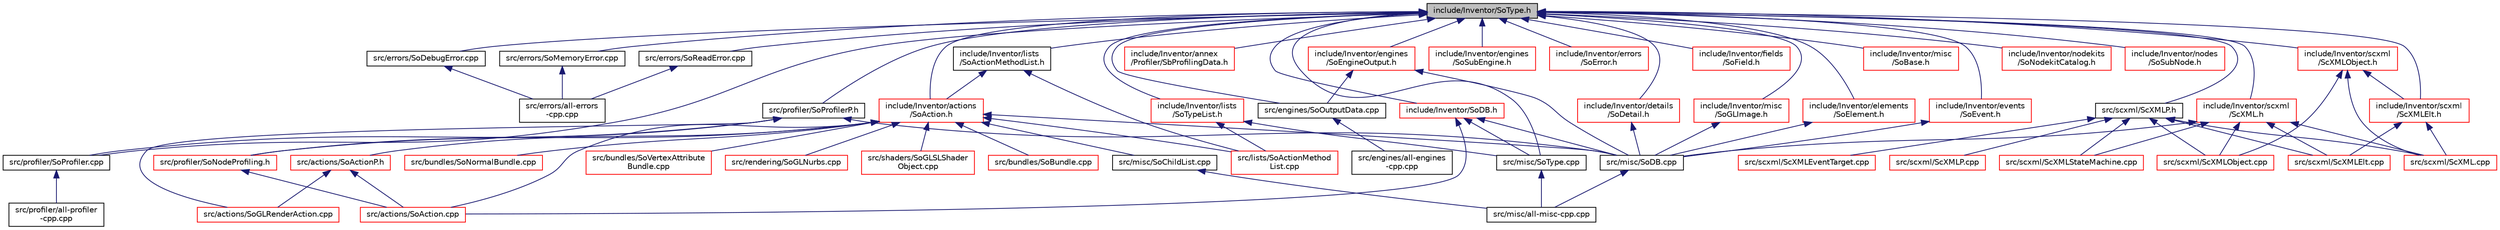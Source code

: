 digraph "include/Inventor/SoType.h"
{
 // LATEX_PDF_SIZE
  edge [fontname="Helvetica",fontsize="10",labelfontname="Helvetica",labelfontsize="10"];
  node [fontname="Helvetica",fontsize="10",shape=record];
  Node1 [label="include/Inventor/SoType.h",height=0.2,width=0.4,color="black", fillcolor="grey75", style="filled", fontcolor="black",tooltip=" "];
  Node1 -> Node2 [dir="back",color="midnightblue",fontsize="10",style="solid",fontname="Helvetica"];
  Node2 [label="src/engines/SoOutputData.cpp",height=0.2,width=0.4,color="black", fillcolor="white", style="filled",URL="$SoOutputData_8cpp.html",tooltip=" "];
  Node2 -> Node3 [dir="back",color="midnightblue",fontsize="10",style="solid",fontname="Helvetica"];
  Node3 [label="src/engines/all-engines\l-cpp.cpp",height=0.2,width=0.4,color="black", fillcolor="white", style="filled",URL="$all-engines-cpp_8cpp.html",tooltip=" "];
  Node1 -> Node4 [dir="back",color="midnightblue",fontsize="10",style="solid",fontname="Helvetica"];
  Node4 [label="src/errors/SoDebugError.cpp",height=0.2,width=0.4,color="black", fillcolor="white", style="filled",URL="$SoDebugError_8cpp.html",tooltip=" "];
  Node4 -> Node5 [dir="back",color="midnightblue",fontsize="10",style="solid",fontname="Helvetica"];
  Node5 [label="src/errors/all-errors\l-cpp.cpp",height=0.2,width=0.4,color="black", fillcolor="white", style="filled",URL="$all-errors-cpp_8cpp.html",tooltip=" "];
  Node1 -> Node6 [dir="back",color="midnightblue",fontsize="10",style="solid",fontname="Helvetica"];
  Node6 [label="src/errors/SoMemoryError.cpp",height=0.2,width=0.4,color="black", fillcolor="white", style="filled",URL="$SoMemoryError_8cpp.html",tooltip=" "];
  Node6 -> Node5 [dir="back",color="midnightblue",fontsize="10",style="solid",fontname="Helvetica"];
  Node1 -> Node7 [dir="back",color="midnightblue",fontsize="10",style="solid",fontname="Helvetica"];
  Node7 [label="src/errors/SoReadError.cpp",height=0.2,width=0.4,color="black", fillcolor="white", style="filled",URL="$SoReadError_8cpp.html",tooltip=" "];
  Node7 -> Node5 [dir="back",color="midnightblue",fontsize="10",style="solid",fontname="Helvetica"];
  Node1 -> Node8 [dir="back",color="midnightblue",fontsize="10",style="solid",fontname="Helvetica"];
  Node8 [label="src/misc/SoType.cpp",height=0.2,width=0.4,color="black", fillcolor="white", style="filled",URL="$SoType_8cpp.html",tooltip=" "];
  Node8 -> Node9 [dir="back",color="midnightblue",fontsize="10",style="solid",fontname="Helvetica"];
  Node9 [label="src/misc/all-misc-cpp.cpp",height=0.2,width=0.4,color="black", fillcolor="white", style="filled",URL="$all-misc-cpp_8cpp.html",tooltip=" "];
  Node1 -> Node10 [dir="back",color="midnightblue",fontsize="10",style="solid",fontname="Helvetica"];
  Node10 [label="src/profiler/SoProfiler.cpp",height=0.2,width=0.4,color="black", fillcolor="white", style="filled",URL="$SoProfiler_8cpp.html",tooltip=" "];
  Node10 -> Node11 [dir="back",color="midnightblue",fontsize="10",style="solid",fontname="Helvetica"];
  Node11 [label="src/profiler/all-profiler\l-cpp.cpp",height=0.2,width=0.4,color="black", fillcolor="white", style="filled",URL="$all-profiler-cpp_8cpp.html",tooltip=" "];
  Node1 -> Node12 [dir="back",color="midnightblue",fontsize="10",style="solid",fontname="Helvetica"];
  Node12 [label="src/profiler/SoProfilerP.h",height=0.2,width=0.4,color="black", fillcolor="white", style="filled",URL="$SoProfilerP_8h.html",tooltip=" "];
  Node12 -> Node13 [dir="back",color="midnightblue",fontsize="10",style="solid",fontname="Helvetica"];
  Node13 [label="src/actions/SoGLRenderAction.cpp",height=0.2,width=0.4,color="red", fillcolor="white", style="filled",URL="$SoGLRenderAction_8cpp.html",tooltip=" "];
  Node12 -> Node15 [dir="back",color="midnightblue",fontsize="10",style="solid",fontname="Helvetica"];
  Node15 [label="src/misc/SoDB.cpp",height=0.2,width=0.4,color="black", fillcolor="white", style="filled",URL="$SoDB_8cpp.html",tooltip=" "];
  Node15 -> Node9 [dir="back",color="midnightblue",fontsize="10",style="solid",fontname="Helvetica"];
  Node12 -> Node16 [dir="back",color="midnightblue",fontsize="10",style="solid",fontname="Helvetica"];
  Node16 [label="src/profiler/SoNodeProfiling.h",height=0.2,width=0.4,color="red", fillcolor="white", style="filled",URL="$SoNodeProfiling_8h.html",tooltip=" "];
  Node16 -> Node17 [dir="back",color="midnightblue",fontsize="10",style="solid",fontname="Helvetica"];
  Node17 [label="src/actions/SoAction.cpp",height=0.2,width=0.4,color="red", fillcolor="white", style="filled",URL="$SoAction_8cpp.html",tooltip=" "];
  Node12 -> Node10 [dir="back",color="midnightblue",fontsize="10",style="solid",fontname="Helvetica"];
  Node1 -> Node22 [dir="back",color="midnightblue",fontsize="10",style="solid",fontname="Helvetica"];
  Node22 [label="src/scxml/ScXMLP.h",height=0.2,width=0.4,color="black", fillcolor="white", style="filled",URL="$ScXMLP_8h.html",tooltip=" "];
  Node22 -> Node23 [dir="back",color="midnightblue",fontsize="10",style="solid",fontname="Helvetica"];
  Node23 [label="src/scxml/ScXML.cpp",height=0.2,width=0.4,color="red", fillcolor="white", style="filled",URL="$ScXML_8cpp.html",tooltip=" "];
  Node22 -> Node25 [dir="back",color="midnightblue",fontsize="10",style="solid",fontname="Helvetica"];
  Node25 [label="src/scxml/ScXMLElt.cpp",height=0.2,width=0.4,color="red", fillcolor="white", style="filled",URL="$ScXMLElt_8cpp.html",tooltip=" "];
  Node22 -> Node26 [dir="back",color="midnightblue",fontsize="10",style="solid",fontname="Helvetica"];
  Node26 [label="src/scxml/ScXMLEventTarget.cpp",height=0.2,width=0.4,color="red", fillcolor="white", style="filled",URL="$ScXMLEventTarget_8cpp.html",tooltip=" "];
  Node22 -> Node27 [dir="back",color="midnightblue",fontsize="10",style="solid",fontname="Helvetica"];
  Node27 [label="src/scxml/ScXMLObject.cpp",height=0.2,width=0.4,color="red", fillcolor="white", style="filled",URL="$ScXMLObject_8cpp.html",tooltip=" "];
  Node22 -> Node28 [dir="back",color="midnightblue",fontsize="10",style="solid",fontname="Helvetica"];
  Node28 [label="src/scxml/ScXMLP.cpp",height=0.2,width=0.4,color="red", fillcolor="white", style="filled",URL="$ScXMLP_8cpp.html",tooltip=" "];
  Node22 -> Node29 [dir="back",color="midnightblue",fontsize="10",style="solid",fontname="Helvetica"];
  Node29 [label="src/scxml/ScXMLStateMachine.cpp",height=0.2,width=0.4,color="red", fillcolor="white", style="filled",URL="$ScXMLStateMachine_8cpp.html",tooltip=" "];
  Node1 -> Node30 [dir="back",color="midnightblue",fontsize="10",style="solid",fontname="Helvetica"];
  Node30 [label="include/Inventor/actions\l/SoAction.h",height=0.2,width=0.4,color="red", fillcolor="white", style="filled",URL="$SoAction_8h.html",tooltip=" "];
  Node30 -> Node17 [dir="back",color="midnightblue",fontsize="10",style="solid",fontname="Helvetica"];
  Node30 -> Node31 [dir="back",color="midnightblue",fontsize="10",style="solid",fontname="Helvetica"];
  Node31 [label="src/actions/SoActionP.h",height=0.2,width=0.4,color="red", fillcolor="white", style="filled",URL="$SoActionP_8h.html",tooltip=" "];
  Node31 -> Node17 [dir="back",color="midnightblue",fontsize="10",style="solid",fontname="Helvetica"];
  Node31 -> Node13 [dir="back",color="midnightblue",fontsize="10",style="solid",fontname="Helvetica"];
  Node30 -> Node33 [dir="back",color="midnightblue",fontsize="10",style="solid",fontname="Helvetica"];
  Node33 [label="src/bundles/SoBundle.cpp",height=0.2,width=0.4,color="red", fillcolor="white", style="filled",URL="$SoBundle_8cpp.html",tooltip=" "];
  Node30 -> Node35 [dir="back",color="midnightblue",fontsize="10",style="solid",fontname="Helvetica"];
  Node35 [label="src/bundles/SoNormalBundle.cpp",height=0.2,width=0.4,color="red", fillcolor="white", style="filled",URL="$SoNormalBundle_8cpp.html",tooltip=" "];
  Node30 -> Node36 [dir="back",color="midnightblue",fontsize="10",style="solid",fontname="Helvetica"];
  Node36 [label="src/bundles/SoVertexAttribute\lBundle.cpp",height=0.2,width=0.4,color="red", fillcolor="white", style="filled",URL="$SoVertexAttributeBundle_8cpp.html",tooltip=" "];
  Node30 -> Node37 [dir="back",color="midnightblue",fontsize="10",style="solid",fontname="Helvetica"];
  Node37 [label="src/lists/SoActionMethod\lList.cpp",height=0.2,width=0.4,color="red", fillcolor="white", style="filled",URL="$SoActionMethodList_8cpp.html",tooltip=" "];
  Node30 -> Node39 [dir="back",color="midnightblue",fontsize="10",style="solid",fontname="Helvetica"];
  Node39 [label="src/misc/SoChildList.cpp",height=0.2,width=0.4,color="black", fillcolor="white", style="filled",URL="$SoChildList_8cpp.html",tooltip=" "];
  Node39 -> Node9 [dir="back",color="midnightblue",fontsize="10",style="solid",fontname="Helvetica"];
  Node30 -> Node15 [dir="back",color="midnightblue",fontsize="10",style="solid",fontname="Helvetica"];
  Node30 -> Node16 [dir="back",color="midnightblue",fontsize="10",style="solid",fontname="Helvetica"];
  Node30 -> Node40 [dir="back",color="midnightblue",fontsize="10",style="solid",fontname="Helvetica"];
  Node40 [label="src/rendering/SoGLNurbs.cpp",height=0.2,width=0.4,color="red", fillcolor="white", style="filled",URL="$SoGLNurbs_8cpp.html",tooltip=" "];
  Node30 -> Node42 [dir="back",color="midnightblue",fontsize="10",style="solid",fontname="Helvetica"];
  Node42 [label="src/shaders/SoGLSLShader\lObject.cpp",height=0.2,width=0.4,color="red", fillcolor="white", style="filled",URL="$SoGLSLShaderObject_8cpp.html",tooltip=" "];
  Node1 -> Node292 [dir="back",color="midnightblue",fontsize="10",style="solid",fontname="Helvetica"];
  Node292 [label="include/Inventor/annex\l/Profiler/SbProfilingData.h",height=0.2,width=0.4,color="red", fillcolor="white", style="filled",URL="$SbProfilingData_8h.html",tooltip=" "];
  Node1 -> Node296 [dir="back",color="midnightblue",fontsize="10",style="solid",fontname="Helvetica"];
  Node296 [label="include/Inventor/details\l/SoDetail.h",height=0.2,width=0.4,color="red", fillcolor="white", style="filled",URL="$SoDetail_8h.html",tooltip=" "];
  Node296 -> Node15 [dir="back",color="midnightblue",fontsize="10",style="solid",fontname="Helvetica"];
  Node1 -> Node320 [dir="back",color="midnightblue",fontsize="10",style="solid",fontname="Helvetica"];
  Node320 [label="include/Inventor/elements\l/SoElement.h",height=0.2,width=0.4,color="red", fillcolor="white", style="filled",URL="$SoElement_8h.html",tooltip=" "];
  Node320 -> Node15 [dir="back",color="midnightblue",fontsize="10",style="solid",fontname="Helvetica"];
  Node1 -> Node652 [dir="back",color="midnightblue",fontsize="10",style="solid",fontname="Helvetica"];
  Node652 [label="include/Inventor/engines\l/SoEngineOutput.h",height=0.2,width=0.4,color="red", fillcolor="white", style="filled",URL="$SoEngineOutput_8h.html",tooltip=" "];
  Node652 -> Node2 [dir="back",color="midnightblue",fontsize="10",style="solid",fontname="Helvetica"];
  Node652 -> Node15 [dir="back",color="midnightblue",fontsize="10",style="solid",fontname="Helvetica"];
  Node1 -> Node700 [dir="back",color="midnightblue",fontsize="10",style="solid",fontname="Helvetica"];
  Node700 [label="include/Inventor/engines\l/SoSubEngine.h",height=0.2,width=0.4,color="red", fillcolor="white", style="filled",URL="$SoSubEngine_8h.html",tooltip=" "];
  Node1 -> Node741 [dir="back",color="midnightblue",fontsize="10",style="solid",fontname="Helvetica"];
  Node741 [label="include/Inventor/errors\l/SoError.h",height=0.2,width=0.4,color="red", fillcolor="white", style="filled",URL="$SoError_8h.html",tooltip=" "];
  Node1 -> Node953 [dir="back",color="midnightblue",fontsize="10",style="solid",fontname="Helvetica"];
  Node953 [label="include/Inventor/events\l/SoEvent.h",height=0.2,width=0.4,color="red", fillcolor="white", style="filled",URL="$SoEvent_8h.html",tooltip=" "];
  Node953 -> Node15 [dir="back",color="midnightblue",fontsize="10",style="solid",fontname="Helvetica"];
  Node1 -> Node1265 [dir="back",color="midnightblue",fontsize="10",style="solid",fontname="Helvetica"];
  Node1265 [label="include/Inventor/fields\l/SoField.h",height=0.2,width=0.4,color="red", fillcolor="white", style="filled",URL="$SoField_8h.html",tooltip=" "];
  Node1 -> Node1379 [dir="back",color="midnightblue",fontsize="10",style="solid",fontname="Helvetica"];
  Node1379 [label="include/Inventor/lists\l/SoActionMethodList.h",height=0.2,width=0.4,color="black", fillcolor="white", style="filled",URL="$SoActionMethodList_8h.html",tooltip=" "];
  Node1379 -> Node37 [dir="back",color="midnightblue",fontsize="10",style="solid",fontname="Helvetica"];
  Node1379 -> Node30 [dir="back",color="midnightblue",fontsize="10",style="solid",fontname="Helvetica"];
  Node1 -> Node1380 [dir="back",color="midnightblue",fontsize="10",style="solid",fontname="Helvetica"];
  Node1380 [label="include/Inventor/lists\l/SoTypeList.h",height=0.2,width=0.4,color="red", fillcolor="white", style="filled",URL="$SoTypeList_8h.html",tooltip=" "];
  Node1380 -> Node37 [dir="back",color="midnightblue",fontsize="10",style="solid",fontname="Helvetica"];
  Node1380 -> Node8 [dir="back",color="midnightblue",fontsize="10",style="solid",fontname="Helvetica"];
  Node1 -> Node1414 [dir="back",color="midnightblue",fontsize="10",style="solid",fontname="Helvetica"];
  Node1414 [label="include/Inventor/misc\l/SoBase.h",height=0.2,width=0.4,color="red", fillcolor="white", style="filled",URL="$SoBase_8h.html",tooltip=" "];
  Node1 -> Node1054 [dir="back",color="midnightblue",fontsize="10",style="solid",fontname="Helvetica"];
  Node1054 [label="include/Inventor/misc\l/SoGLImage.h",height=0.2,width=0.4,color="red", fillcolor="white", style="filled",URL="$SoGLImage_8h.html",tooltip=" "];
  Node1054 -> Node15 [dir="back",color="midnightblue",fontsize="10",style="solid",fontname="Helvetica"];
  Node1 -> Node1432 [dir="back",color="midnightblue",fontsize="10",style="solid",fontname="Helvetica"];
  Node1432 [label="include/Inventor/nodekits\l/SoNodekitCatalog.h",height=0.2,width=0.4,color="red", fillcolor="white", style="filled",URL="$SoNodekitCatalog_8h.html",tooltip=" "];
  Node1 -> Node1391 [dir="back",color="midnightblue",fontsize="10",style="solid",fontname="Helvetica"];
  Node1391 [label="include/Inventor/nodes\l/SoSubNode.h",height=0.2,width=0.4,color="red", fillcolor="white", style="filled",URL="$SoSubNode_8h.html",tooltip=" "];
  Node1 -> Node1433 [dir="back",color="midnightblue",fontsize="10",style="solid",fontname="Helvetica"];
  Node1433 [label="include/Inventor/scxml\l/ScXML.h",height=0.2,width=0.4,color="red", fillcolor="white", style="filled",URL="$ScXML_8h.html",tooltip=" "];
  Node1433 -> Node15 [dir="back",color="midnightblue",fontsize="10",style="solid",fontname="Helvetica"];
  Node1433 -> Node23 [dir="back",color="midnightblue",fontsize="10",style="solid",fontname="Helvetica"];
  Node1433 -> Node25 [dir="back",color="midnightblue",fontsize="10",style="solid",fontname="Helvetica"];
  Node1433 -> Node27 [dir="back",color="midnightblue",fontsize="10",style="solid",fontname="Helvetica"];
  Node1433 -> Node29 [dir="back",color="midnightblue",fontsize="10",style="solid",fontname="Helvetica"];
  Node1 -> Node1435 [dir="back",color="midnightblue",fontsize="10",style="solid",fontname="Helvetica"];
  Node1435 [label="include/Inventor/scxml\l/ScXMLElt.h",height=0.2,width=0.4,color="red", fillcolor="white", style="filled",URL="$ScXMLElt_8h.html",tooltip=" "];
  Node1435 -> Node23 [dir="back",color="midnightblue",fontsize="10",style="solid",fontname="Helvetica"];
  Node1435 -> Node25 [dir="back",color="midnightblue",fontsize="10",style="solid",fontname="Helvetica"];
  Node1 -> Node1463 [dir="back",color="midnightblue",fontsize="10",style="solid",fontname="Helvetica"];
  Node1463 [label="include/Inventor/scxml\l/ScXMLObject.h",height=0.2,width=0.4,color="red", fillcolor="white", style="filled",URL="$ScXMLObject_8h.html",tooltip=" "];
  Node1463 -> Node23 [dir="back",color="midnightblue",fontsize="10",style="solid",fontname="Helvetica"];
  Node1463 -> Node27 [dir="back",color="midnightblue",fontsize="10",style="solid",fontname="Helvetica"];
  Node1463 -> Node1435 [dir="back",color="midnightblue",fontsize="10",style="solid",fontname="Helvetica"];
  Node1 -> Node1495 [dir="back",color="midnightblue",fontsize="10",style="solid",fontname="Helvetica"];
  Node1495 [label="include/Inventor/SoDB.h",height=0.2,width=0.4,color="red", fillcolor="white", style="filled",URL="$SoDB_8h.html",tooltip=" "];
  Node1495 -> Node17 [dir="back",color="midnightblue",fontsize="10",style="solid",fontname="Helvetica"];
  Node1495 -> Node15 [dir="back",color="midnightblue",fontsize="10",style="solid",fontname="Helvetica"];
  Node1495 -> Node8 [dir="back",color="midnightblue",fontsize="10",style="solid",fontname="Helvetica"];
}
